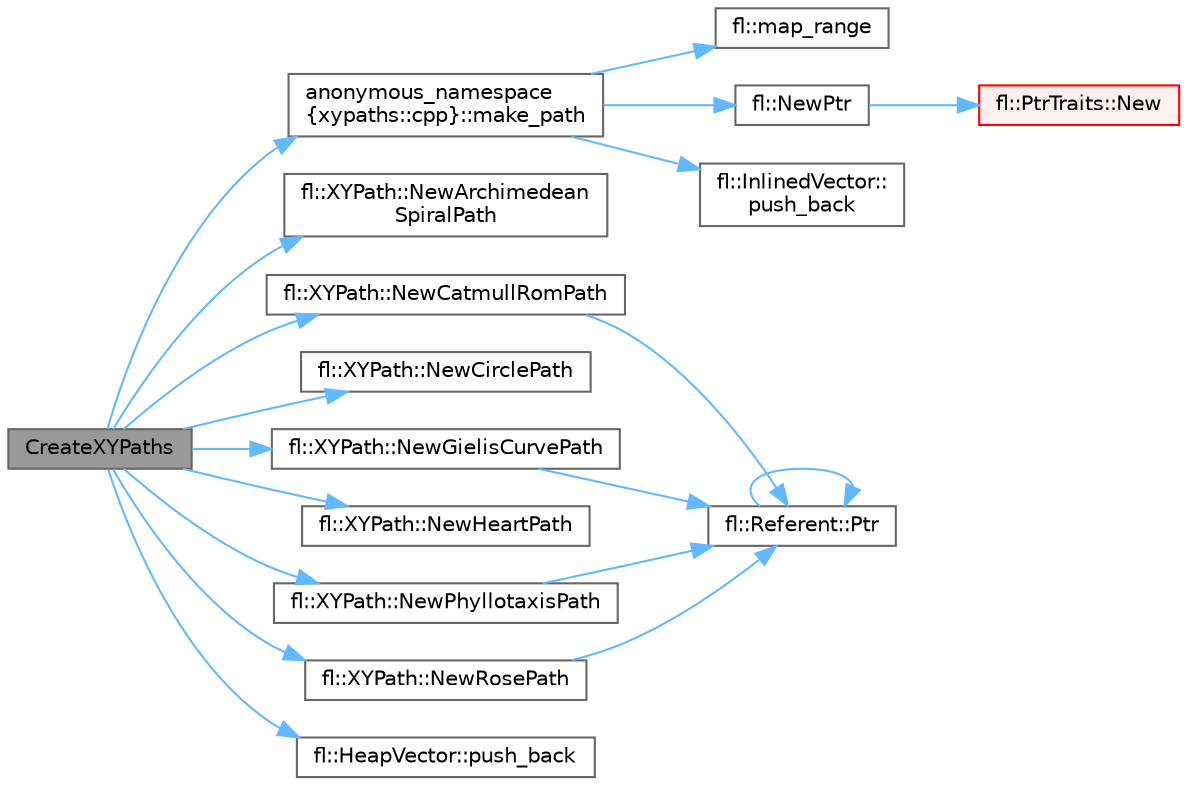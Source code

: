 digraph "CreateXYPaths"
{
 // INTERACTIVE_SVG=YES
 // LATEX_PDF_SIZE
  bgcolor="transparent";
  edge [fontname=Helvetica,fontsize=10,labelfontname=Helvetica,labelfontsize=10];
  node [fontname=Helvetica,fontsize=10,shape=box,height=0.2,width=0.4];
  rankdir="LR";
  Node1 [id="Node000001",label="CreateXYPaths",height=0.2,width=0.4,color="gray40", fillcolor="grey60", style="filled", fontcolor="black",tooltip=" "];
  Node1 -> Node2 [id="edge1_Node000001_Node000002",color="steelblue1",style="solid",tooltip=" "];
  Node2 [id="Node000002",label="anonymous_namespace\l\{xypaths::cpp\}::make_path",height=0.2,width=0.4,color="grey40", fillcolor="white", style="filled",URL="$d7/d76/namespaceanonymous__namespace_02xypaths_8cpp_03_a8091017d8d8c14f1197f3480df54acf5.html#a8091017d8d8c14f1197f3480df54acf5",tooltip=" "];
  Node2 -> Node3 [id="edge2_Node000002_Node000003",color="steelblue1",style="solid",tooltip=" "];
  Node3 [id="Node000003",label="fl::map_range",height=0.2,width=0.4,color="grey40", fillcolor="white", style="filled",URL="$d4/d36/namespacefl_ad069373c8dc50acb9dde47e2aeb3240d.html#ad069373c8dc50acb9dde47e2aeb3240d",tooltip=" "];
  Node2 -> Node4 [id="edge3_Node000002_Node000004",color="steelblue1",style="solid",tooltip=" "];
  Node4 [id="Node000004",label="fl::NewPtr",height=0.2,width=0.4,color="grey40", fillcolor="white", style="filled",URL="$d4/d36/namespacefl_aa46ba73e92c85e05f9ee42f4008cfbe0.html#aa46ba73e92c85e05f9ee42f4008cfbe0",tooltip=" "];
  Node4 -> Node5 [id="edge4_Node000004_Node000005",color="steelblue1",style="solid",tooltip=" "];
  Node5 [id="Node000005",label="fl::PtrTraits::New",height=0.2,width=0.4,color="red", fillcolor="#FFF0F0", style="filled",URL="$da/d84/classfl_1_1_ptr_traits_a6f44b5dc3ee20b4ba14ed6b765cfa776.html#a6f44b5dc3ee20b4ba14ed6b765cfa776",tooltip=" "];
  Node2 -> Node11 [id="edge5_Node000002_Node000011",color="steelblue1",style="solid",tooltip=" "];
  Node11 [id="Node000011",label="fl::InlinedVector::\lpush_back",height=0.2,width=0.4,color="grey40", fillcolor="white", style="filled",URL="$da/d18/classfl_1_1_inlined_vector_a55a9caee505c3a2dfb5c4efb4f892b17.html#a55a9caee505c3a2dfb5c4efb4f892b17",tooltip=" "];
  Node1 -> Node12 [id="edge6_Node000001_Node000012",color="steelblue1",style="solid",tooltip=" "];
  Node12 [id="Node000012",label="fl::XYPath::NewArchimedean\lSpiralPath",height=0.2,width=0.4,color="grey40", fillcolor="white", style="filled",URL="$d9/df4/classfl_1_1_x_y_path_a84a29ceae4c6114ba76997dac245fb2c.html#a84a29ceae4c6114ba76997dac245fb2c",tooltip=" "];
  Node1 -> Node13 [id="edge7_Node000001_Node000013",color="steelblue1",style="solid",tooltip=" "];
  Node13 [id="Node000013",label="fl::XYPath::NewCatmullRomPath",height=0.2,width=0.4,color="grey40", fillcolor="white", style="filled",URL="$d9/df4/classfl_1_1_x_y_path_a8dd10b4b4e05b30c127c51a9907e60f4.html#a8dd10b4b4e05b30c127c51a9907e60f4",tooltip=" "];
  Node13 -> Node14 [id="edge8_Node000013_Node000014",color="steelblue1",style="solid",tooltip=" "];
  Node14 [id="Node000014",label="fl::Referent::Ptr",height=0.2,width=0.4,color="grey40", fillcolor="white", style="filled",URL="$d6/d16/classfl_1_1_referent_ac307d7460608cba1c4b2d401619abbc2.html#ac307d7460608cba1c4b2d401619abbc2",tooltip=" "];
  Node14 -> Node14 [id="edge9_Node000014_Node000014",color="steelblue1",style="solid",tooltip=" "];
  Node1 -> Node15 [id="edge10_Node000001_Node000015",color="steelblue1",style="solid",tooltip=" "];
  Node15 [id="Node000015",label="fl::XYPath::NewCirclePath",height=0.2,width=0.4,color="grey40", fillcolor="white", style="filled",URL="$d9/df4/classfl_1_1_x_y_path_af619ba30a3794a92e00cbaa3ba28a861.html#af619ba30a3794a92e00cbaa3ba28a861",tooltip=" "];
  Node1 -> Node16 [id="edge11_Node000001_Node000016",color="steelblue1",style="solid",tooltip=" "];
  Node16 [id="Node000016",label="fl::XYPath::NewGielisCurvePath",height=0.2,width=0.4,color="grey40", fillcolor="white", style="filled",URL="$d9/df4/classfl_1_1_x_y_path_a126aa772cab283fb75d84d4d4c145148.html#a126aa772cab283fb75d84d4d4c145148",tooltip=" "];
  Node16 -> Node14 [id="edge12_Node000016_Node000014",color="steelblue1",style="solid",tooltip=" "];
  Node1 -> Node17 [id="edge13_Node000001_Node000017",color="steelblue1",style="solid",tooltip=" "];
  Node17 [id="Node000017",label="fl::XYPath::NewHeartPath",height=0.2,width=0.4,color="grey40", fillcolor="white", style="filled",URL="$d9/df4/classfl_1_1_x_y_path_a3e74e254cf2fde750e51218d77d00bc0.html#a3e74e254cf2fde750e51218d77d00bc0",tooltip=" "];
  Node1 -> Node18 [id="edge14_Node000001_Node000018",color="steelblue1",style="solid",tooltip=" "];
  Node18 [id="Node000018",label="fl::XYPath::NewPhyllotaxisPath",height=0.2,width=0.4,color="grey40", fillcolor="white", style="filled",URL="$d9/df4/classfl_1_1_x_y_path_ad7a21f246f9d2eefc2e341b1ed61d74b.html#ad7a21f246f9d2eefc2e341b1ed61d74b",tooltip=" "];
  Node18 -> Node14 [id="edge15_Node000018_Node000014",color="steelblue1",style="solid",tooltip=" "];
  Node1 -> Node19 [id="edge16_Node000001_Node000019",color="steelblue1",style="solid",tooltip=" "];
  Node19 [id="Node000019",label="fl::XYPath::NewRosePath",height=0.2,width=0.4,color="grey40", fillcolor="white", style="filled",URL="$d9/df4/classfl_1_1_x_y_path_af2b70ff3901434a4cc3e9baf3d6a8d58.html#af2b70ff3901434a4cc3e9baf3d6a8d58",tooltip=" "];
  Node19 -> Node14 [id="edge17_Node000019_Node000014",color="steelblue1",style="solid",tooltip=" "];
  Node1 -> Node20 [id="edge18_Node000001_Node000020",color="steelblue1",style="solid",tooltip=" "];
  Node20 [id="Node000020",label="fl::HeapVector::push_back",height=0.2,width=0.4,color="grey40", fillcolor="white", style="filled",URL="$db/ddd/classfl_1_1_heap_vector_adf7d4744fc743896550a1b12b18972db.html#adf7d4744fc743896550a1b12b18972db",tooltip=" "];
}
